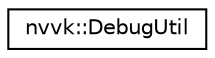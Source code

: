 digraph "Graphical Class Hierarchy"
{
 // LATEX_PDF_SIZE
  edge [fontname="Helvetica",fontsize="10",labelfontname="Helvetica",labelfontsize="10"];
  node [fontname="Helvetica",fontsize="10",shape=record];
  rankdir="LR";
  Node0 [label="nvvk::DebugUtil",height=0.2,width=0.4,color="black", fillcolor="white", style="filled",URL="$classnvvk_1_1_debug_util.html",tooltip=" "];
}
